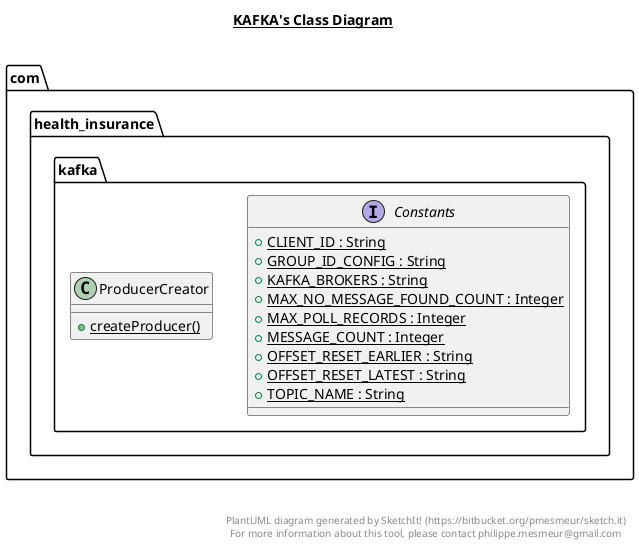 @startuml

title __KAFKA's Class Diagram__\n

  namespace com.health_insurance.kafka {
    interface com.health_insurance.kafka.Constants {
        {static} + CLIENT_ID : String
        {static} + GROUP_ID_CONFIG : String
        {static} + KAFKA_BROKERS : String
        {static} + MAX_NO_MESSAGE_FOUND_COUNT : Integer
        {static} + MAX_POLL_RECORDS : Integer
        {static} + MESSAGE_COUNT : Integer
        {static} + OFFSET_RESET_EARLIER : String
        {static} + OFFSET_RESET_LATEST : String
        {static} + TOPIC_NAME : String
    }
  }
  

  namespace com.health_insurance.kafka {
    class com.health_insurance.kafka.ProducerCreator {
        {static} + createProducer()
    }
  }
  



right footer


PlantUML diagram generated by SketchIt! (https://bitbucket.org/pmesmeur/sketch.it)
For more information about this tool, please contact philippe.mesmeur@gmail.com
endfooter

@enduml
